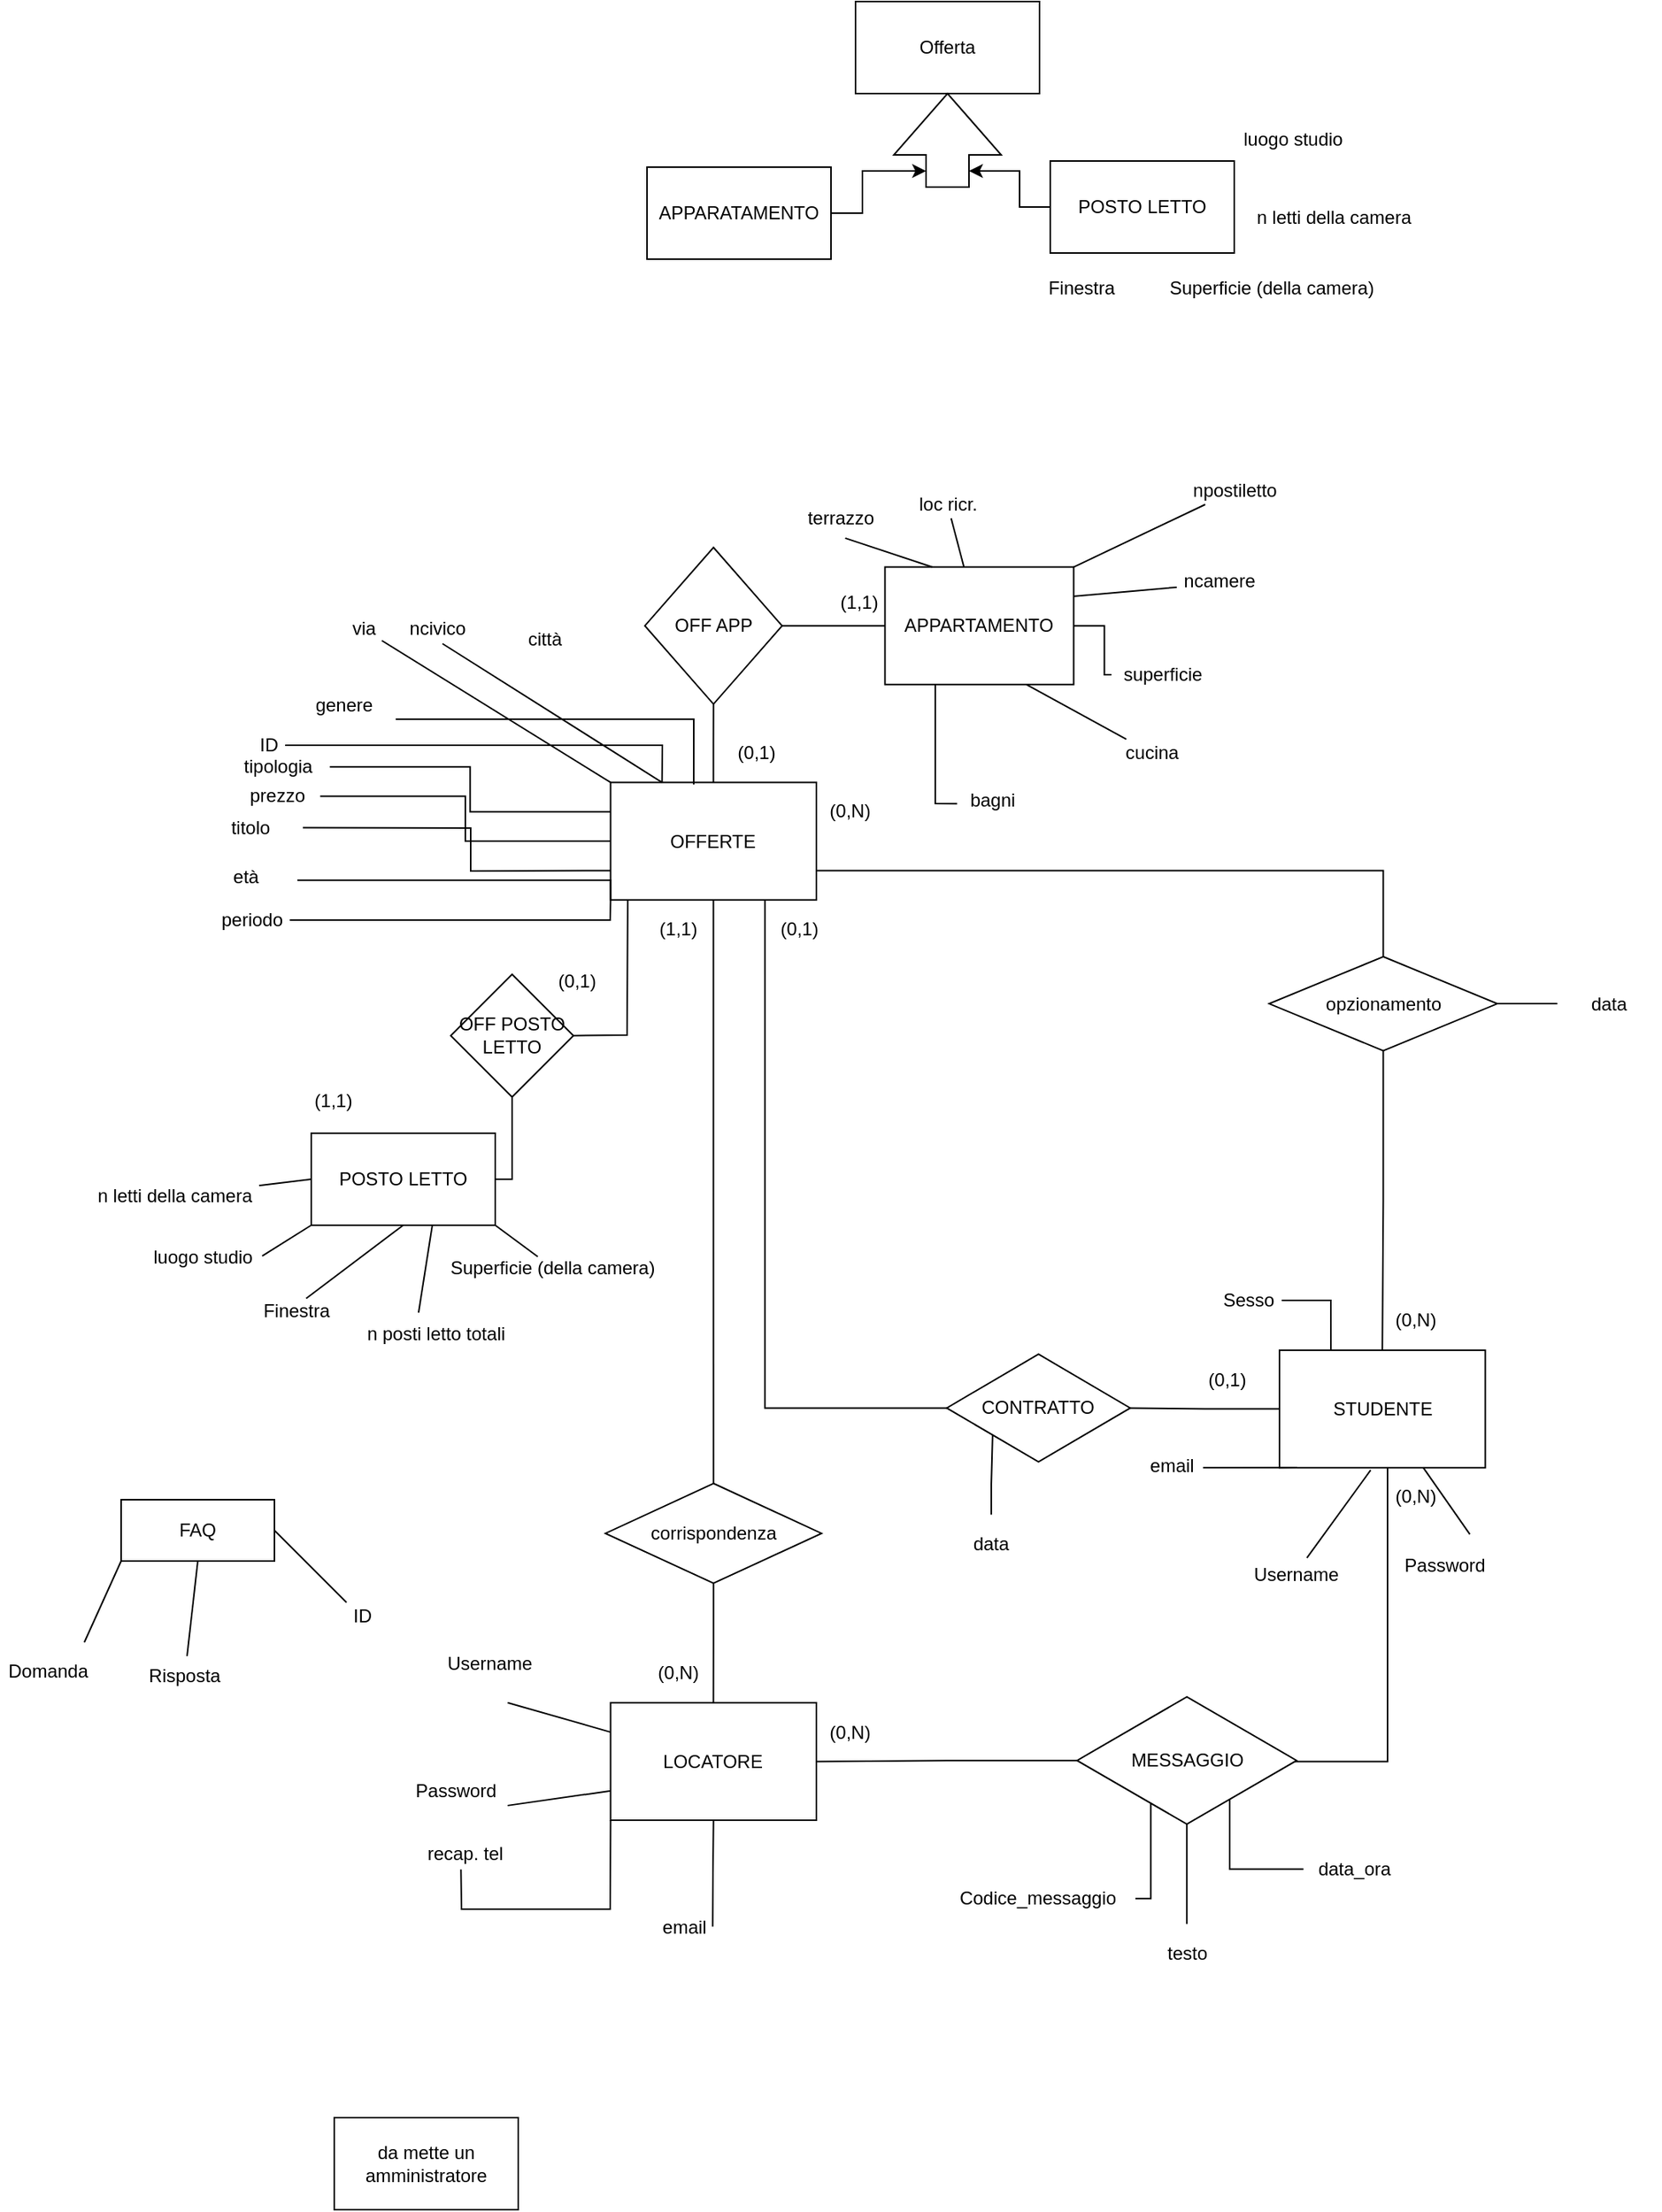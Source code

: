 <mxfile version="16.5.1" type="device"><diagram id="z57Wi7Y7jEFTmoIpjffw" name="Page-1"><mxGraphModel dx="2331" dy="1933" grid="0" gridSize="10" guides="1" tooltips="1" connect="1" arrows="1" fold="1" page="1" pageScale="1" pageWidth="827" pageHeight="1169" math="0" shadow="0"><root><mxCell id="0"/><mxCell id="1" parent="0"/><mxCell id="gK9bhEkIZQYMrvfw7WXE-96" value="" style="group" parent="1" vertex="1" connectable="0"><mxGeometry x="11" y="-196" width="792" height="936" as="geometry"/></mxCell><mxCell id="gK9bhEkIZQYMrvfw7WXE-86" value="Codice_messaggio" style="text;html=1;strokeColor=none;fillColor=none;align=center;verticalAlign=middle;whiteSpace=wrap;rounded=0;" parent="gK9bhEkIZQYMrvfw7WXE-96" vertex="1"><mxGeometry x="350.136" y="861.937" width="126.407" height="38.308" as="geometry"/></mxCell><mxCell id="gK9bhEkIZQYMrvfw7WXE-87" value="testo" style="text;html=1;strokeColor=none;fillColor=none;align=center;verticalAlign=middle;whiteSpace=wrap;rounded=0;" parent="gK9bhEkIZQYMrvfw7WXE-96" vertex="1"><mxGeometry x="476.542" y="897.692" width="67.119" height="38.308" as="geometry"/></mxCell><mxCell id="gK9bhEkIZQYMrvfw7WXE-88" value="data_ora" style="text;html=1;strokeColor=none;fillColor=none;align=center;verticalAlign=middle;whiteSpace=wrap;rounded=0;" parent="gK9bhEkIZQYMrvfw7WXE-96" vertex="1"><mxGeometry x="586.169" y="842.783" width="67.119" height="38.308" as="geometry"/></mxCell><mxCell id="gK9bhEkIZQYMrvfw7WXE-91" style="edgeStyle=orthogonalEdgeStyle;rounded=0;orthogonalLoop=1;jettySize=auto;html=1;entryX=1;entryY=0.5;entryDx=0;entryDy=0;endArrow=none;endFill=0;" parent="gK9bhEkIZQYMrvfw7WXE-96" source="gK9bhEkIZQYMrvfw7WXE-81" target="gK9bhEkIZQYMrvfw7WXE-86" edge="1"><mxGeometry relative="1" as="geometry"><Array as="points"><mxPoint x="486.61" y="881.091"/></Array></mxGeometry></mxCell><mxCell id="gK9bhEkIZQYMrvfw7WXE-93" style="edgeStyle=orthogonalEdgeStyle;rounded=0;orthogonalLoop=1;jettySize=auto;html=1;entryX=0.5;entryY=0;entryDx=0;entryDy=0;endArrow=none;endFill=0;" parent="gK9bhEkIZQYMrvfw7WXE-96" source="gK9bhEkIZQYMrvfw7WXE-81" target="gK9bhEkIZQYMrvfw7WXE-87" edge="1"><mxGeometry relative="1" as="geometry"/></mxCell><mxCell id="gK9bhEkIZQYMrvfw7WXE-94" style="edgeStyle=orthogonalEdgeStyle;rounded=0;orthogonalLoop=1;jettySize=auto;html=1;entryX=0;entryY=0.5;entryDx=0;entryDy=0;endArrow=none;endFill=0;" parent="gK9bhEkIZQYMrvfw7WXE-96" source="gK9bhEkIZQYMrvfw7WXE-81" target="gK9bhEkIZQYMrvfw7WXE-88" edge="1"><mxGeometry relative="1" as="geometry"><Array as="points"><mxPoint x="538.068" y="861.937"/></Array></mxGeometry></mxCell><mxCell id="gK9bhEkIZQYMrvfw7WXE-1" value="OFFERTE" style="rounded=0;whiteSpace=wrap;html=1;" parent="gK9bhEkIZQYMrvfw7WXE-96" vertex="1"><mxGeometry x="134.237" y="153.233" width="134.237" height="76.617" as="geometry"/></mxCell><mxCell id="gK9bhEkIZQYMrvfw7WXE-7" value="" style="edgeStyle=orthogonalEdgeStyle;rounded=0;orthogonalLoop=1;jettySize=auto;html=1;endArrow=none;endFill=0;exitX=1;exitY=0.75;exitDx=0;exitDy=0;" parent="gK9bhEkIZQYMrvfw7WXE-96" source="gK9bhEkIZQYMrvfw7WXE-1" target="gK9bhEkIZQYMrvfw7WXE-6" edge="1"><mxGeometry relative="1" as="geometry"><mxPoint x="637.627" y="229.85" as="sourcePoint"/></mxGeometry></mxCell><mxCell id="gK9bhEkIZQYMrvfw7WXE-6" value="opzionamento" style="rhombus;whiteSpace=wrap;html=1;rounded=0;" parent="gK9bhEkIZQYMrvfw7WXE-96" vertex="1"><mxGeometry x="563.797" y="266.881" width="148.78" height="61.293" as="geometry"/></mxCell><mxCell id="gK9bhEkIZQYMrvfw7WXE-8" value="STUDENTE" style="whiteSpace=wrap;html=1;rounded=0;" parent="gK9bhEkIZQYMrvfw7WXE-96" vertex="1"><mxGeometry x="570.508" y="523.547" width="134.237" height="76.617" as="geometry"/></mxCell><mxCell id="gK9bhEkIZQYMrvfw7WXE-9" value="" style="edgeStyle=orthogonalEdgeStyle;rounded=0;orthogonalLoop=1;jettySize=auto;html=1;endArrow=none;endFill=0;" parent="gK9bhEkIZQYMrvfw7WXE-96" source="gK9bhEkIZQYMrvfw7WXE-6" target="gK9bhEkIZQYMrvfw7WXE-8" edge="1"><mxGeometry relative="1" as="geometry"/></mxCell><mxCell id="gK9bhEkIZQYMrvfw7WXE-12" style="edgeStyle=orthogonalEdgeStyle;rounded=0;orthogonalLoop=1;jettySize=auto;html=1;entryX=0.75;entryY=1;entryDx=0;entryDy=0;endArrow=none;endFill=0;" parent="gK9bhEkIZQYMrvfw7WXE-96" source="gK9bhEkIZQYMrvfw7WXE-10" target="gK9bhEkIZQYMrvfw7WXE-1" edge="1"><mxGeometry relative="1" as="geometry"/></mxCell><mxCell id="gK9bhEkIZQYMrvfw7WXE-10" value="CONTRATTO" style="rhombus;whiteSpace=wrap;html=1;rounded=0;" parent="gK9bhEkIZQYMrvfw7WXE-96" vertex="1"><mxGeometry x="353.492" y="526.101" width="119.695" height="70.232" as="geometry"/></mxCell><mxCell id="gK9bhEkIZQYMrvfw7WXE-11" value="" style="edgeStyle=orthogonalEdgeStyle;rounded=0;orthogonalLoop=1;jettySize=auto;html=1;endArrow=none;endFill=0;" parent="gK9bhEkIZQYMrvfw7WXE-96" source="gK9bhEkIZQYMrvfw7WXE-8" target="gK9bhEkIZQYMrvfw7WXE-10" edge="1"><mxGeometry relative="1" as="geometry"/></mxCell><mxCell id="gK9bhEkIZQYMrvfw7WXE-13" value="corrispondenza" style="rhombus;whiteSpace=wrap;html=1;rounded=0;" parent="gK9bhEkIZQYMrvfw7WXE-96" vertex="1"><mxGeometry x="130.881" y="610.379" width="140.949" height="65.124" as="geometry"/></mxCell><mxCell id="gK9bhEkIZQYMrvfw7WXE-14" value="" style="edgeStyle=orthogonalEdgeStyle;rounded=0;orthogonalLoop=1;jettySize=auto;html=1;endArrow=none;endFill=0;" parent="gK9bhEkIZQYMrvfw7WXE-96" source="gK9bhEkIZQYMrvfw7WXE-1" target="gK9bhEkIZQYMrvfw7WXE-13" edge="1"><mxGeometry relative="1" as="geometry"/></mxCell><mxCell id="gK9bhEkIZQYMrvfw7WXE-15" value="LOCATORE" style="whiteSpace=wrap;html=1;rounded=0;" parent="gK9bhEkIZQYMrvfw7WXE-96" vertex="1"><mxGeometry x="134.237" y="753.397" width="134.237" height="76.617" as="geometry"/></mxCell><mxCell id="gK9bhEkIZQYMrvfw7WXE-16" value="" style="edgeStyle=orthogonalEdgeStyle;rounded=0;orthogonalLoop=1;jettySize=auto;html=1;endArrow=none;endFill=0;" parent="gK9bhEkIZQYMrvfw7WXE-96" source="gK9bhEkIZQYMrvfw7WXE-13" target="gK9bhEkIZQYMrvfw7WXE-15" edge="1"><mxGeometry relative="1" as="geometry"/></mxCell><mxCell id="gK9bhEkIZQYMrvfw7WXE-17" value="(0,N)" style="text;html=1;strokeColor=none;fillColor=none;align=center;verticalAlign=middle;whiteSpace=wrap;rounded=0;" parent="gK9bhEkIZQYMrvfw7WXE-96" vertex="1"><mxGeometry x="257.288" y="153.233" width="67.119" height="38.308" as="geometry"/></mxCell><mxCell id="gK9bhEkIZQYMrvfw7WXE-18" value="(0,N)" style="text;html=1;strokeColor=none;fillColor=none;align=center;verticalAlign=middle;whiteSpace=wrap;rounded=0;" parent="gK9bhEkIZQYMrvfw7WXE-96" vertex="1"><mxGeometry x="626.441" y="485.239" width="67.119" height="38.308" as="geometry"/></mxCell><mxCell id="gK9bhEkIZQYMrvfw7WXE-19" value="(0,N)" style="text;html=1;strokeColor=none;fillColor=none;align=center;verticalAlign=middle;whiteSpace=wrap;rounded=0;" parent="gK9bhEkIZQYMrvfw7WXE-96" vertex="1"><mxGeometry x="145.424" y="715.089" width="67.119" height="38.308" as="geometry"/></mxCell><mxCell id="gK9bhEkIZQYMrvfw7WXE-20" value="(0,1)" style="text;html=1;strokeColor=none;fillColor=none;align=center;verticalAlign=middle;whiteSpace=wrap;rounded=0;" parent="gK9bhEkIZQYMrvfw7WXE-96" vertex="1"><mxGeometry x="503.39" y="523.547" width="67.119" height="38.308" as="geometry"/></mxCell><mxCell id="gK9bhEkIZQYMrvfw7WXE-21" value="(0,1)" style="text;html=1;strokeColor=none;fillColor=none;align=center;verticalAlign=middle;whiteSpace=wrap;rounded=0;" parent="gK9bhEkIZQYMrvfw7WXE-96" vertex="1"><mxGeometry x="223.729" y="229.85" width="67.119" height="38.308" as="geometry"/></mxCell><mxCell id="gK9bhEkIZQYMrvfw7WXE-22" value="(1,1)" style="text;html=1;strokeColor=none;fillColor=none;align=center;verticalAlign=middle;whiteSpace=wrap;rounded=0;" parent="gK9bhEkIZQYMrvfw7WXE-96" vertex="1"><mxGeometry x="145.424" y="229.85" width="67.119" height="38.308" as="geometry"/></mxCell><mxCell id="gK9bhEkIZQYMrvfw7WXE-25" value="OFF APP" style="rhombus;whiteSpace=wrap;html=1;rounded=0;" parent="gK9bhEkIZQYMrvfw7WXE-96" vertex="1"><mxGeometry x="156.61" width="89.492" height="102.156" as="geometry"/></mxCell><mxCell id="gK9bhEkIZQYMrvfw7WXE-26" value="" style="edgeStyle=orthogonalEdgeStyle;rounded=0;orthogonalLoop=1;jettySize=auto;html=1;endArrow=none;endFill=0;" parent="gK9bhEkIZQYMrvfw7WXE-96" source="gK9bhEkIZQYMrvfw7WXE-1" target="gK9bhEkIZQYMrvfw7WXE-25" edge="1"><mxGeometry relative="1" as="geometry"/></mxCell><mxCell id="gK9bhEkIZQYMrvfw7WXE-27" value="APPARTAMENTO" style="whiteSpace=wrap;html=1;rounded=0;" parent="gK9bhEkIZQYMrvfw7WXE-96" vertex="1"><mxGeometry x="313.22" y="12.769" width="123.051" height="76.617" as="geometry"/></mxCell><mxCell id="gK9bhEkIZQYMrvfw7WXE-28" value="" style="edgeStyle=orthogonalEdgeStyle;rounded=0;orthogonalLoop=1;jettySize=auto;html=1;endArrow=none;endFill=0;" parent="gK9bhEkIZQYMrvfw7WXE-96" source="gK9bhEkIZQYMrvfw7WXE-25" target="gK9bhEkIZQYMrvfw7WXE-27" edge="1"><mxGeometry relative="1" as="geometry"/></mxCell><mxCell id="gK9bhEkIZQYMrvfw7WXE-32" value="Username" style="text;html=1;strokeColor=none;fillColor=none;align=center;verticalAlign=middle;whiteSpace=wrap;rounded=0;" parent="gK9bhEkIZQYMrvfw7WXE-96" vertex="1"><mxGeometry x="22.373" y="708.704" width="67.119" height="38.308" as="geometry"/></mxCell><mxCell id="gK9bhEkIZQYMrvfw7WXE-33" value="" style="endArrow=none;html=1;rounded=0;entryX=0;entryY=0.25;entryDx=0;entryDy=0;" parent="gK9bhEkIZQYMrvfw7WXE-96" target="gK9bhEkIZQYMrvfw7WXE-15" edge="1"><mxGeometry width="50" height="50" relative="1" as="geometry"><mxPoint x="67.119" y="753.397" as="sourcePoint"/><mxPoint x="145.424" y="223.465" as="targetPoint"/></mxGeometry></mxCell><mxCell id="gK9bhEkIZQYMrvfw7WXE-34" value="Password" style="text;html=1;strokeColor=none;fillColor=none;align=center;verticalAlign=middle;whiteSpace=wrap;rounded=0;" parent="gK9bhEkIZQYMrvfw7WXE-96" vertex="1"><mxGeometry y="791.705" width="67.119" height="38.308" as="geometry"/></mxCell><mxCell id="gK9bhEkIZQYMrvfw7WXE-35" value="" style="endArrow=none;html=1;rounded=0;entryX=0;entryY=0.75;entryDx=0;entryDy=0;exitX=1;exitY=0.75;exitDx=0;exitDy=0;" parent="gK9bhEkIZQYMrvfw7WXE-96" source="gK9bhEkIZQYMrvfw7WXE-34" target="gK9bhEkIZQYMrvfw7WXE-15" edge="1"><mxGeometry width="50" height="50" relative="1" as="geometry"><mxPoint x="78.305" y="766.166" as="sourcePoint"/><mxPoint x="145.424" y="785.321" as="targetPoint"/></mxGeometry></mxCell><mxCell id="gK9bhEkIZQYMrvfw7WXE-45" value="(0,1)" style="text;html=1;strokeColor=none;fillColor=none;align=center;verticalAlign=middle;whiteSpace=wrap;rounded=0;" parent="gK9bhEkIZQYMrvfw7WXE-96" vertex="1"><mxGeometry x="195.763" y="114.925" width="67.119" height="38.308" as="geometry"/></mxCell><mxCell id="gK9bhEkIZQYMrvfw7WXE-46" value="(1,1)" style="text;html=1;strokeColor=none;fillColor=none;align=center;verticalAlign=middle;whiteSpace=wrap;rounded=0;" parent="gK9bhEkIZQYMrvfw7WXE-96" vertex="1"><mxGeometry x="262.878" y="16.599" width="67.119" height="38.308" as="geometry"/></mxCell><mxCell id="gK9bhEkIZQYMrvfw7WXE-47" value="Username" style="text;html=1;strokeColor=none;fillColor=none;align=center;verticalAlign=middle;whiteSpace=wrap;rounded=0;" parent="gK9bhEkIZQYMrvfw7WXE-96" vertex="1"><mxGeometry x="548.136" y="651.241" width="67.119" height="38.308" as="geometry"/></mxCell><mxCell id="gK9bhEkIZQYMrvfw7WXE-48" value="" style="endArrow=none;html=1;rounded=0;entryX=0.443;entryY=1.02;entryDx=0;entryDy=0;entryPerimeter=0;" parent="gK9bhEkIZQYMrvfw7WXE-96" target="gK9bhEkIZQYMrvfw7WXE-8" edge="1"><mxGeometry width="50" height="50" relative="1" as="geometry"><mxPoint x="588.407" y="658.903" as="sourcePoint"/><mxPoint x="626.441" y="689.55" as="targetPoint"/></mxGeometry></mxCell><mxCell id="gK9bhEkIZQYMrvfw7WXE-49" value="Password" style="text;html=1;strokeColor=none;fillColor=none;align=center;verticalAlign=middle;whiteSpace=wrap;rounded=0;" parent="gK9bhEkIZQYMrvfw7WXE-96" vertex="1"><mxGeometry x="645.458" y="644.857" width="67.119" height="38.308" as="geometry"/></mxCell><mxCell id="gK9bhEkIZQYMrvfw7WXE-50" value="" style="endArrow=none;html=1;rounded=0;" parent="gK9bhEkIZQYMrvfw7WXE-96" target="gK9bhEkIZQYMrvfw7WXE-8" edge="1"><mxGeometry width="50" height="50" relative="1" as="geometry"><mxPoint x="694.678" y="643.58" as="sourcePoint"/><mxPoint x="626.441" y="727.858" as="targetPoint"/></mxGeometry></mxCell><mxCell id="gK9bhEkIZQYMrvfw7WXE-63" value="superficie" style="text;html=1;strokeColor=none;fillColor=none;align=center;verticalAlign=middle;whiteSpace=wrap;rounded=0;" parent="gK9bhEkIZQYMrvfw7WXE-96" vertex="1"><mxGeometry x="460.881" y="63.847" width="67.119" height="38.308" as="geometry"/></mxCell><mxCell id="gK9bhEkIZQYMrvfw7WXE-64" style="edgeStyle=orthogonalEdgeStyle;rounded=0;orthogonalLoop=1;jettySize=auto;html=1;endArrow=none;endFill=0;" parent="gK9bhEkIZQYMrvfw7WXE-96" source="gK9bhEkIZQYMrvfw7WXE-27" target="gK9bhEkIZQYMrvfw7WXE-63" edge="1"><mxGeometry relative="1" as="geometry"/></mxCell><mxCell id="gK9bhEkIZQYMrvfw7WXE-77" style="edgeStyle=orthogonalEdgeStyle;rounded=0;orthogonalLoop=1;jettySize=auto;html=1;entryX=0;entryY=1;entryDx=0;entryDy=0;endArrow=none;endFill=0;" parent="gK9bhEkIZQYMrvfw7WXE-96" source="gK9bhEkIZQYMrvfw7WXE-76" target="gK9bhEkIZQYMrvfw7WXE-10" edge="1"><mxGeometry relative="1" as="geometry"/></mxCell><mxCell id="gK9bhEkIZQYMrvfw7WXE-76" value="data" style="text;html=1;strokeColor=none;fillColor=none;align=center;verticalAlign=middle;whiteSpace=wrap;rounded=0;" parent="gK9bhEkIZQYMrvfw7WXE-96" vertex="1"><mxGeometry x="349.017" y="630.81" width="67.119" height="38.308" as="geometry"/></mxCell><mxCell id="gK9bhEkIZQYMrvfw7WXE-79" style="edgeStyle=orthogonalEdgeStyle;rounded=0;orthogonalLoop=1;jettySize=auto;html=1;endArrow=none;endFill=0;" parent="gK9bhEkIZQYMrvfw7WXE-96" source="gK9bhEkIZQYMrvfw7WXE-78" target="gK9bhEkIZQYMrvfw7WXE-6" edge="1"><mxGeometry relative="1" as="geometry"/></mxCell><mxCell id="gK9bhEkIZQYMrvfw7WXE-78" value="data" style="text;html=1;strokeColor=none;fillColor=none;align=center;verticalAlign=middle;whiteSpace=wrap;rounded=0;" parent="gK9bhEkIZQYMrvfw7WXE-96" vertex="1"><mxGeometry x="751.729" y="278.374" width="67.119" height="38.308" as="geometry"/></mxCell><mxCell id="gK9bhEkIZQYMrvfw7WXE-83" style="edgeStyle=orthogonalEdgeStyle;rounded=0;orthogonalLoop=1;jettySize=auto;html=1;entryX=1;entryY=0.5;entryDx=0;entryDy=0;endArrow=none;endFill=0;" parent="gK9bhEkIZQYMrvfw7WXE-96" source="gK9bhEkIZQYMrvfw7WXE-81" target="gK9bhEkIZQYMrvfw7WXE-15" edge="1"><mxGeometry relative="1" as="geometry"/></mxCell><mxCell id="gK9bhEkIZQYMrvfw7WXE-81" value="MESSAGGIO" style="rhombus;whiteSpace=wrap;html=1;rounded=0;" parent="gK9bhEkIZQYMrvfw7WXE-96" vertex="1"><mxGeometry x="438.508" y="749.566" width="143.186" height="83.001" as="geometry"/></mxCell><mxCell id="gK9bhEkIZQYMrvfw7WXE-82" value="" style="edgeStyle=orthogonalEdgeStyle;rounded=0;orthogonalLoop=1;jettySize=auto;html=1;endArrow=none;endFill=0;" parent="gK9bhEkIZQYMrvfw7WXE-96" source="gK9bhEkIZQYMrvfw7WXE-8" target="gK9bhEkIZQYMrvfw7WXE-81" edge="1"><mxGeometry relative="1" as="geometry"><Array as="points"><mxPoint x="640.983" y="791.705"/></Array></mxGeometry></mxCell><mxCell id="gK9bhEkIZQYMrvfw7WXE-84" value="(0,N)" style="text;html=1;strokeColor=none;fillColor=none;align=center;verticalAlign=middle;whiteSpace=wrap;rounded=0;" parent="gK9bhEkIZQYMrvfw7WXE-96" vertex="1"><mxGeometry x="257.288" y="753.397" width="67.119" height="38.308" as="geometry"/></mxCell><mxCell id="gK9bhEkIZQYMrvfw7WXE-85" value="(0,N)" style="text;html=1;strokeColor=none;fillColor=none;align=center;verticalAlign=middle;whiteSpace=wrap;rounded=0;" parent="gK9bhEkIZQYMrvfw7WXE-96" vertex="1"><mxGeometry x="626.441" y="600.164" width="67.119" height="38.308" as="geometry"/></mxCell><mxCell id="ZsOFmLuk1b20gnBXUG90-9" value="bagni" style="text;html=1;align=center;verticalAlign=middle;resizable=0;points=[];autosize=1;strokeColor=none;fillColor=none;" parent="gK9bhEkIZQYMrvfw7WXE-96" vertex="1"><mxGeometry x="362.574" y="156.003" width="40" height="18" as="geometry"/></mxCell><mxCell id="ZsOFmLuk1b20gnBXUG90-8" value="" style="endArrow=none;html=1;rounded=0;entryX=-0.058;entryY=0.62;entryDx=0;entryDy=0;entryPerimeter=0;" parent="gK9bhEkIZQYMrvfw7WXE-96" target="ZsOFmLuk1b20gnBXUG90-9" edge="1"><mxGeometry relative="1" as="geometry"><mxPoint x="346" y="89" as="sourcePoint"/><mxPoint x="594" y="182.603" as="targetPoint"/><Array as="points"><mxPoint x="346" y="167"/></Array></mxGeometry></mxCell><mxCell id="ZsOFmLuk1b20gnBXUG90-16" value="Sesso" style="text;html=1;align=center;verticalAlign=middle;resizable=0;points=[];autosize=1;strokeColor=none;fillColor=none;" parent="gK9bhEkIZQYMrvfw7WXE-96" vertex="1"><mxGeometry x="528" y="482" width="44" height="18" as="geometry"/></mxCell><mxCell id="ZsOFmLuk1b20gnBXUG90-17" value="" style="endArrow=none;html=1;rounded=0;exitX=0.25;exitY=0;exitDx=0;exitDy=0;" parent="gK9bhEkIZQYMrvfw7WXE-96" source="gK9bhEkIZQYMrvfw7WXE-8" target="ZsOFmLuk1b20gnBXUG90-16" edge="1"><mxGeometry relative="1" as="geometry"><mxPoint x="310" y="425" as="sourcePoint"/><mxPoint x="470" y="425" as="targetPoint"/><Array as="points"><mxPoint x="604" y="491"/></Array></mxGeometry></mxCell><mxCell id="ZsOFmLuk1b20gnBXUG90-76" value="" style="endArrow=none;html=1;rounded=0;entryX=1;entryY=0.5;entryDx=0;entryDy=0;exitX=0;exitY=0.75;exitDx=0;exitDy=0;" parent="gK9bhEkIZQYMrvfw7WXE-96" source="gK9bhEkIZQYMrvfw7WXE-1" target="gK9bhEkIZQYMrvfw7WXE-54" edge="1"><mxGeometry relative="1" as="geometry"><mxPoint x="-108.89" y="229.85" as="sourcePoint"/><mxPoint x="51.11" y="229.85" as="targetPoint"/><Array as="points"><mxPoint x="43" y="211"/><mxPoint x="43" y="183"/></Array></mxGeometry></mxCell><mxCell id="ZsOFmLuk1b20gnBXUG90-60" value="OFF POSTO LETTO" style="rhombus;whiteSpace=wrap;html=1;" parent="gK9bhEkIZQYMrvfw7WXE-96" vertex="1"><mxGeometry x="30" y="278.37" width="80" height="80" as="geometry"/></mxCell><mxCell id="ZsOFmLuk1b20gnBXUG90-78" value="" style="endArrow=none;html=1;rounded=0;exitX=1;exitY=0.5;exitDx=0;exitDy=0;entryX=0;entryY=0;entryDx=0;entryDy=0;" parent="gK9bhEkIZQYMrvfw7WXE-96" source="ZsOFmLuk1b20gnBXUG90-60" target="gK9bhEkIZQYMrvfw7WXE-22" edge="1"><mxGeometry relative="1" as="geometry"><mxPoint x="294.75" y="331" as="sourcePoint"/><mxPoint x="454.75" y="331" as="targetPoint"/><Array as="points"><mxPoint x="145" y="318"/></Array></mxGeometry></mxCell><mxCell id="ZsOFmLuk1b20gnBXUG90-69" value="Superficie (della camera)" style="text;html=1;align=center;verticalAlign=middle;resizable=0;points=[];autosize=1;strokeColor=none;fillColor=none;" parent="gK9bhEkIZQYMrvfw7WXE-96" vertex="1"><mxGeometry x="23.81" y="461" width="144" height="18" as="geometry"/></mxCell><mxCell id="ZsOFmLuk1b20gnBXUG90-67" value="POSTO LETTO" style="whiteSpace=wrap;html=1;" parent="gK9bhEkIZQYMrvfw7WXE-96" vertex="1"><mxGeometry x="-61" y="382" width="120" height="60" as="geometry"/></mxCell><mxCell id="ZsOFmLuk1b20gnBXUG90-79" value="" style="endArrow=none;html=1;rounded=0;entryX=0.5;entryY=1;entryDx=0;entryDy=0;exitX=1;exitY=0.5;exitDx=0;exitDy=0;" parent="gK9bhEkIZQYMrvfw7WXE-96" source="ZsOFmLuk1b20gnBXUG90-67" target="ZsOFmLuk1b20gnBXUG90-60" edge="1"><mxGeometry relative="1" as="geometry"><mxPoint x="212" y="369" as="sourcePoint"/><mxPoint x="372" y="369" as="targetPoint"/><Array as="points"><mxPoint x="70" y="412"/></Array></mxGeometry></mxCell><mxCell id="gK9bhEkIZQYMrvfw7WXE-55" value="" style="group" parent="gK9bhEkIZQYMrvfw7WXE-96" vertex="1" connectable="0"><mxGeometry x="-133.564" y="162.299" width="67.119" height="38.308" as="geometry"/></mxCell><mxCell id="gK9bhEkIZQYMrvfw7WXE-56" value="" style="group" parent="gK9bhEkIZQYMrvfw7WXE-55" vertex="1" connectable="0"><mxGeometry y="1.277" width="67.119" height="38.308" as="geometry"/></mxCell><mxCell id="gK9bhEkIZQYMrvfw7WXE-54" value="titolo" style="text;html=1;strokeColor=none;fillColor=none;align=center;verticalAlign=middle;whiteSpace=wrap;rounded=0;" parent="gK9bhEkIZQYMrvfw7WXE-56" vertex="1"><mxGeometry width="67.119" height="38.308" as="geometry"/></mxCell><mxCell id="ZsOFmLuk1b20gnBXUG90-82" value="" style="endArrow=none;html=1;rounded=0;entryX=1;entryY=1;entryDx=0;entryDy=0;exitX=0.437;exitY=0.085;exitDx=0;exitDy=0;exitPerimeter=0;" parent="gK9bhEkIZQYMrvfw7WXE-96" source="ZsOFmLuk1b20gnBXUG90-69" target="ZsOFmLuk1b20gnBXUG90-67" edge="1"><mxGeometry relative="1" as="geometry"><mxPoint x="-277" y="339" as="sourcePoint"/><mxPoint x="-117" y="339" as="targetPoint"/></mxGeometry></mxCell><mxCell id="ZsOFmLuk1b20gnBXUG90-45" value="cucina" style="text;html=1;align=center;verticalAlign=middle;resizable=0;points=[];autosize=1;strokeColor=none;fillColor=none;" parent="gK9bhEkIZQYMrvfw7WXE-96" vertex="1"><mxGeometry x="465" y="125.08" width="44" height="18" as="geometry"/></mxCell><mxCell id="ZsOFmLuk1b20gnBXUG90-87" value="" style="endArrow=none;html=1;rounded=0;exitX=0.75;exitY=1;exitDx=0;exitDy=0;" parent="gK9bhEkIZQYMrvfw7WXE-96" source="gK9bhEkIZQYMrvfw7WXE-27" target="ZsOFmLuk1b20gnBXUG90-45" edge="1"><mxGeometry relative="1" as="geometry"><mxPoint x="206" y="-92" as="sourcePoint"/><mxPoint x="366" y="-92" as="targetPoint"/></mxGeometry></mxCell><mxCell id="ZsOFmLuk1b20gnBXUG90-55" value="ncamere" style="text;html=1;align=center;verticalAlign=middle;resizable=0;points=[];autosize=1;strokeColor=none;fillColor=none;" parent="gK9bhEkIZQYMrvfw7WXE-96" vertex="1"><mxGeometry x="503.39" y="12.77" width="56" height="18" as="geometry"/></mxCell><mxCell id="ZsOFmLuk1b20gnBXUG90-89" value="" style="endArrow=none;html=1;rounded=0;entryX=0.002;entryY=0.732;entryDx=0;entryDy=0;entryPerimeter=0;exitX=1;exitY=0.25;exitDx=0;exitDy=0;" parent="gK9bhEkIZQYMrvfw7WXE-96" source="gK9bhEkIZQYMrvfw7WXE-27" target="ZsOFmLuk1b20gnBXUG90-55" edge="1"><mxGeometry relative="1" as="geometry"><mxPoint x="216" y="-82" as="sourcePoint"/><mxPoint x="376" y="-82" as="targetPoint"/></mxGeometry></mxCell><mxCell id="ZsOFmLuk1b20gnBXUG90-42" value="via" style="text;html=1;align=center;verticalAlign=middle;resizable=0;points=[];autosize=1;strokeColor=none;fillColor=none;" parent="gK9bhEkIZQYMrvfw7WXE-96" vertex="1"><mxGeometry x="-39.94" y="44" width="25" height="18" as="geometry"/></mxCell><mxCell id="ZsOFmLuk1b20gnBXUG90-43" value="ncivico" style="text;html=1;align=center;verticalAlign=middle;resizable=0;points=[];autosize=1;strokeColor=none;fillColor=none;" parent="gK9bhEkIZQYMrvfw7WXE-96" vertex="1"><mxGeometry x="-2.94" y="44" width="47" height="18" as="geometry"/></mxCell><mxCell id="ZsOFmLuk1b20gnBXUG90-44" value="città" style="text;html=1;align=center;verticalAlign=middle;resizable=0;points=[];autosize=1;strokeColor=none;fillColor=none;" parent="gK9bhEkIZQYMrvfw7WXE-96" vertex="1"><mxGeometry x="75.06" y="51" width="32" height="18" as="geometry"/></mxCell><mxCell id="ZsOFmLuk1b20gnBXUG90-13" value="email" style="text;html=1;align=center;verticalAlign=middle;resizable=0;points=[];autosize=1;strokeColor=none;fillColor=none;" parent="gK9bhEkIZQYMrvfw7WXE-96" vertex="1"><mxGeometry x="162" y="891" width="39" height="18" as="geometry"/></mxCell><mxCell id="ZsOFmLuk1b20gnBXUG90-15" value="" style="endArrow=none;html=1;rounded=0;entryX=0.5;entryY=1;entryDx=0;entryDy=0;exitX=0.995;exitY=0.467;exitDx=0;exitDy=0;exitPerimeter=0;" parent="gK9bhEkIZQYMrvfw7WXE-96" source="ZsOFmLuk1b20gnBXUG90-13" target="gK9bhEkIZQYMrvfw7WXE-15" edge="1"><mxGeometry relative="1" as="geometry"><mxPoint x="169" y="868" as="sourcePoint"/><mxPoint x="292" y="898.5" as="targetPoint"/><Array as="points"><mxPoint x="201" y="865"/></Array></mxGeometry></mxCell><mxCell id="RytFvOZV3LywJdz9gTer-9" value="" style="endArrow=none;html=1;rounded=0;entryX=0;entryY=0;entryDx=0;entryDy=0;" edge="1" parent="gK9bhEkIZQYMrvfw7WXE-96" source="ZsOFmLuk1b20gnBXUG90-42" target="gK9bhEkIZQYMrvfw7WXE-1"><mxGeometry relative="1" as="geometry"><mxPoint x="-73" y="-58" as="sourcePoint"/><mxPoint x="87" y="-58" as="targetPoint"/></mxGeometry></mxCell><mxCell id="RytFvOZV3LywJdz9gTer-10" value="" style="endArrow=none;html=1;rounded=0;entryX=0.25;entryY=0;entryDx=0;entryDy=0;exitX=0.586;exitY=1.042;exitDx=0;exitDy=0;exitPerimeter=0;" edge="1" parent="gK9bhEkIZQYMrvfw7WXE-96" source="ZsOFmLuk1b20gnBXUG90-43" target="gK9bhEkIZQYMrvfw7WXE-1"><mxGeometry relative="1" as="geometry"><mxPoint x="75" y="299" as="sourcePoint"/><mxPoint x="235" y="299" as="targetPoint"/></mxGeometry></mxCell><mxCell id="ZsOFmLuk1b20gnBXUG90-25" value="npostiletto" style="text;html=1;align=center;verticalAlign=middle;resizable=0;points=[];autosize=1;strokeColor=none;fillColor=none;" parent="1" vertex="1"><mxGeometry x="520" y="-242" width="64" height="18" as="geometry"/></mxCell><mxCell id="ZsOFmLuk1b20gnBXUG90-26" value="" style="endArrow=none;html=1;rounded=0;exitX=1;exitY=0;exitDx=0;exitDy=0;" parent="1" source="gK9bhEkIZQYMrvfw7WXE-27" target="ZsOFmLuk1b20gnBXUG90-25" edge="1"><mxGeometry relative="1" as="geometry"><mxPoint x="301" y="-307" as="sourcePoint"/><mxPoint x="461" y="-307" as="targetPoint"/><Array as="points"/></mxGeometry></mxCell><mxCell id="ZsOFmLuk1b20gnBXUG90-29" value="recap. tel" style="text;html=1;align=center;verticalAlign=middle;resizable=0;points=[];autosize=1;strokeColor=none;fillColor=none;" parent="1" vertex="1"><mxGeometry x="20" y="647" width="60" height="18" as="geometry"/></mxCell><mxCell id="ZsOFmLuk1b20gnBXUG90-30" value="" style="endArrow=none;html=1;rounded=0;exitX=0.461;exitY=1.065;exitDx=0;exitDy=0;exitPerimeter=0;entryX=0;entryY=1;entryDx=0;entryDy=0;" parent="1" source="ZsOFmLuk1b20gnBXUG90-29" target="gK9bhEkIZQYMrvfw7WXE-15" edge="1"><mxGeometry relative="1" as="geometry"><mxPoint x="52.2" y="698.43" as="sourcePoint"/><mxPoint x="110" y="692" as="targetPoint"/><Array as="points"><mxPoint x="48" y="692"/><mxPoint x="112" y="692"/><mxPoint x="145" y="692"/></Array></mxGeometry></mxCell><mxCell id="ZsOFmLuk1b20gnBXUG90-31" value="email" style="text;html=1;align=center;verticalAlign=middle;resizable=0;points=[];autosize=1;strokeColor=none;fillColor=none;" parent="1" vertex="1"><mxGeometry x="491" y="394" width="39" height="18" as="geometry"/></mxCell><mxCell id="ZsOFmLuk1b20gnBXUG90-32" value="" style="endArrow=none;html=1;rounded=0;exitX=1.043;exitY=0.565;exitDx=0;exitDy=0;exitPerimeter=0;entryX=0;entryY=1;entryDx=0;entryDy=0;" parent="1" source="ZsOFmLuk1b20gnBXUG90-31" target="gK9bhEkIZQYMrvfw7WXE-8" edge="1"><mxGeometry relative="1" as="geometry"><mxPoint x="418" y="261" as="sourcePoint"/><mxPoint x="578" y="261" as="targetPoint"/><Array as="points"><mxPoint x="593" y="404"/></Array></mxGeometry></mxCell><mxCell id="ZsOFmLuk1b20gnBXUG90-35" value="Offerta" style="whiteSpace=wrap;html=1;" parent="1" vertex="1"><mxGeometry x="305" y="-552" width="120" height="60" as="geometry"/></mxCell><mxCell id="ZsOFmLuk1b20gnBXUG90-52" style="edgeStyle=orthogonalEdgeStyle;rounded=0;orthogonalLoop=1;jettySize=auto;html=1;exitX=1;exitY=0.5;exitDx=0;exitDy=0;entryX=0;entryY=0;entryDx=10.5;entryDy=21;entryPerimeter=0;" parent="1" source="ZsOFmLuk1b20gnBXUG90-38" target="ZsOFmLuk1b20gnBXUG90-51" edge="1"><mxGeometry relative="1" as="geometry"/></mxCell><mxCell id="ZsOFmLuk1b20gnBXUG90-38" value="APPARATAMENTO" style="whiteSpace=wrap;html=1;" parent="1" vertex="1"><mxGeometry x="169" y="-444" width="120" height="60" as="geometry"/></mxCell><mxCell id="ZsOFmLuk1b20gnBXUG90-53" style="edgeStyle=orthogonalEdgeStyle;rounded=0;orthogonalLoop=1;jettySize=auto;html=1;exitX=0;exitY=0.5;exitDx=0;exitDy=0;entryX=0;entryY=0;entryDx=10.5;entryDy=49;entryPerimeter=0;" parent="1" source="ZsOFmLuk1b20gnBXUG90-40" target="ZsOFmLuk1b20gnBXUG90-51" edge="1"><mxGeometry relative="1" as="geometry"/></mxCell><mxCell id="ZsOFmLuk1b20gnBXUG90-40" value="POSTO LETTO" style="whiteSpace=wrap;html=1;" parent="1" vertex="1"><mxGeometry x="432" y="-448" width="120" height="60" as="geometry"/></mxCell><mxCell id="ZsOFmLuk1b20gnBXUG90-46" value="loc ricr." style="text;html=1;align=center;verticalAlign=middle;resizable=0;points=[];autosize=1;strokeColor=none;fillColor=none;" parent="1" vertex="1"><mxGeometry x="341" y="-233" width="48" height="18" as="geometry"/></mxCell><mxCell id="ZsOFmLuk1b20gnBXUG90-48" value="luogo studio" style="text;html=1;align=center;verticalAlign=middle;resizable=0;points=[];autosize=1;strokeColor=none;fillColor=none;" parent="1" vertex="1"><mxGeometry x="552" y="-471" width="75" height="18" as="geometry"/></mxCell><mxCell id="ZsOFmLuk1b20gnBXUG90-49" value="Superficie (della camera)" style="text;html=1;align=center;verticalAlign=middle;resizable=0;points=[];autosize=1;strokeColor=none;fillColor=none;" parent="1" vertex="1"><mxGeometry x="504" y="-374" width="144" height="18" as="geometry"/></mxCell><mxCell id="ZsOFmLuk1b20gnBXUG90-50" value="Finestra" style="text;html=1;align=center;verticalAlign=middle;resizable=0;points=[];autosize=1;strokeColor=none;fillColor=none;" parent="1" vertex="1"><mxGeometry x="425" y="-374" width="53" height="18" as="geometry"/></mxCell><mxCell id="ZsOFmLuk1b20gnBXUG90-51" value="" style="html=1;shadow=0;dashed=0;align=center;verticalAlign=middle;shape=mxgraph.arrows2.arrow;dy=0.6;dx=40;direction=north;notch=0;" parent="1" vertex="1"><mxGeometry x="330" y="-492" width="70" height="61" as="geometry"/></mxCell><mxCell id="ZsOFmLuk1b20gnBXUG90-56" value="terrazzo" style="text;html=1;align=center;verticalAlign=middle;resizable=0;points=[];autosize=1;strokeColor=none;fillColor=none;" parent="1" vertex="1"><mxGeometry x="268" y="-224" width="53" height="18" as="geometry"/></mxCell><mxCell id="ZsOFmLuk1b20gnBXUG90-57" value="&amp;nbsp;n letti della camera" style="text;html=1;align=center;verticalAlign=middle;resizable=0;points=[];autosize=1;strokeColor=none;fillColor=none;" parent="1" vertex="1"><mxGeometry x="558" y="-420" width="114" height="18" as="geometry"/></mxCell><mxCell id="gK9bhEkIZQYMrvfw7WXE-74" value="età" style="text;html=1;strokeColor=none;fillColor=none;align=center;verticalAlign=middle;whiteSpace=wrap;rounded=0;" parent="1" vertex="1"><mxGeometry x="-126.121" y="-0.002" width="67.119" height="38.308" as="geometry"/></mxCell><mxCell id="gK9bhEkIZQYMrvfw7WXE-75" style="edgeStyle=orthogonalEdgeStyle;rounded=0;orthogonalLoop=1;jettySize=auto;html=1;entryX=0;entryY=1;entryDx=0;entryDy=0;endArrow=none;endFill=0;" parent="1" source="gK9bhEkIZQYMrvfw7WXE-74" target="gK9bhEkIZQYMrvfw7WXE-1" edge="1"><mxGeometry relative="1" as="geometry"><Array as="points"><mxPoint x="80" y="21"/><mxPoint x="145" y="21"/></Array></mxGeometry></mxCell><mxCell id="ZsOFmLuk1b20gnBXUG90-68" value="luogo studio" style="text;html=1;align=center;verticalAlign=middle;resizable=0;points=[];autosize=1;strokeColor=none;fillColor=none;" parent="1" vertex="1"><mxGeometry x="-159" y="258" width="75" height="18" as="geometry"/></mxCell><mxCell id="ZsOFmLuk1b20gnBXUG90-71" value="&amp;nbsp;n letti della camera" style="text;html=1;align=center;verticalAlign=middle;resizable=0;points=[];autosize=1;strokeColor=none;fillColor=none;" parent="1" vertex="1"><mxGeometry x="-198" y="218" width="114" height="18" as="geometry"/></mxCell><mxCell id="ZsOFmLuk1b20gnBXUG90-80" value="(0,1)" style="text;html=1;align=center;verticalAlign=middle;resizable=0;points=[];autosize=1;strokeColor=none;fillColor=none;" parent="1" vertex="1"><mxGeometry x="105" y="78" width="35" height="18" as="geometry"/></mxCell><mxCell id="ZsOFmLuk1b20gnBXUG90-81" value="(1,1)" style="text;html=1;align=center;verticalAlign=middle;resizable=0;points=[];autosize=1;strokeColor=none;fillColor=none;" parent="1" vertex="1"><mxGeometry x="-54" y="156" width="35" height="18" as="geometry"/></mxCell><mxCell id="ZsOFmLuk1b20gnBXUG90-83" value="" style="endArrow=none;html=1;rounded=0;entryX=0;entryY=0.5;entryDx=0;entryDy=0;" parent="1" source="ZsOFmLuk1b20gnBXUG90-71" target="ZsOFmLuk1b20gnBXUG90-67" edge="1"><mxGeometry relative="1" as="geometry"><mxPoint x="-267" y="110" as="sourcePoint"/><mxPoint x="-107" y="110" as="targetPoint"/></mxGeometry></mxCell><mxCell id="ZsOFmLuk1b20gnBXUG90-84" value="" style="endArrow=none;html=1;rounded=0;entryX=0;entryY=1;entryDx=0;entryDy=0;exitX=1.027;exitY=0.45;exitDx=0;exitDy=0;exitPerimeter=0;" parent="1" source="ZsOFmLuk1b20gnBXUG90-68" target="ZsOFmLuk1b20gnBXUG90-67" edge="1"><mxGeometry relative="1" as="geometry"><mxPoint x="-214" y="315" as="sourcePoint"/><mxPoint x="-54" y="315" as="targetPoint"/></mxGeometry></mxCell><mxCell id="ZsOFmLuk1b20gnBXUG90-86" value="" style="endArrow=none;html=1;rounded=0;" parent="1" source="gK9bhEkIZQYMrvfw7WXE-27" target="ZsOFmLuk1b20gnBXUG90-46" edge="1"><mxGeometry relative="1" as="geometry"><mxPoint x="217" y="-288" as="sourcePoint"/><mxPoint x="377" y="-288" as="targetPoint"/></mxGeometry></mxCell><mxCell id="ZsOFmLuk1b20gnBXUG90-90" value="" style="endArrow=none;html=1;rounded=0;entryX=0.571;entryY=1.22;entryDx=0;entryDy=0;entryPerimeter=0;exitX=0.25;exitY=0;exitDx=0;exitDy=0;" parent="1" source="gK9bhEkIZQYMrvfw7WXE-27" target="ZsOFmLuk1b20gnBXUG90-56" edge="1"><mxGeometry relative="1" as="geometry"><mxPoint x="217" y="-288" as="sourcePoint"/><mxPoint x="377" y="-288" as="targetPoint"/></mxGeometry></mxCell><mxCell id="RytFvOZV3LywJdz9gTer-7" value="" style="endArrow=none;html=1;rounded=0;exitX=0.658;exitY=1.001;exitDx=0;exitDy=0;exitPerimeter=0;" edge="1" parent="1" source="ZsOFmLuk1b20gnBXUG90-67"><mxGeometry relative="1" as="geometry"><mxPoint x="3" y="103" as="sourcePoint"/><mxPoint x="20" y="303" as="targetPoint"/></mxGeometry></mxCell><mxCell id="RytFvOZV3LywJdz9gTer-8" value="n posti letto totali" style="text;html=1;align=center;verticalAlign=middle;resizable=0;points=[];autosize=1;strokeColor=none;fillColor=none;" vertex="1" parent="1"><mxGeometry x="-19" y="308" width="100" height="18" as="geometry"/></mxCell><mxCell id="ZsOFmLuk1b20gnBXUG90-3" value="periodo" style="text;html=1;align=center;verticalAlign=middle;resizable=0;points=[];autosize=1;strokeColor=none;fillColor=none;" parent="1" vertex="1"><mxGeometry x="-114.001" y="38.001" width="50" height="18" as="geometry"/></mxCell><mxCell id="ZsOFmLuk1b20gnBXUG90-77" value="" style="endArrow=none;html=1;rounded=0;entryX=0;entryY=1;entryDx=0;entryDy=0;" parent="1" source="ZsOFmLuk1b20gnBXUG90-3" target="gK9bhEkIZQYMrvfw7WXE-1" edge="1"><mxGeometry relative="1" as="geometry"><mxPoint x="-8" y="93" as="sourcePoint"/><mxPoint x="142" y="29" as="targetPoint"/><Array as="points"><mxPoint x="145" y="47"/></Array></mxGeometry></mxCell><mxCell id="gK9bhEkIZQYMrvfw7WXE-61" value="tipologia" style="text;html=1;strokeColor=none;fillColor=none;align=center;verticalAlign=middle;whiteSpace=wrap;rounded=0;" parent="1" vertex="1"><mxGeometry x="-104.997" y="-72.005" width="67.119" height="38.308" as="geometry"/></mxCell><mxCell id="gK9bhEkIZQYMrvfw7WXE-62" style="edgeStyle=orthogonalEdgeStyle;rounded=0;orthogonalLoop=1;jettySize=auto;html=1;exitX=0;exitY=0.25;exitDx=0;exitDy=0;endArrow=none;endFill=0;" parent="1" source="gK9bhEkIZQYMrvfw7WXE-1" target="gK9bhEkIZQYMrvfw7WXE-61" edge="1"><mxGeometry relative="1" as="geometry"/></mxCell><mxCell id="gK9bhEkIZQYMrvfw7WXE-59" value="prezzo" style="text;html=1;strokeColor=none;fillColor=none;align=center;verticalAlign=middle;whiteSpace=wrap;rounded=0;" parent="1" vertex="1"><mxGeometry x="-100.19" y="-52.92" width="56" height="38.31" as="geometry"/></mxCell><mxCell id="gK9bhEkIZQYMrvfw7WXE-60" style="edgeStyle=orthogonalEdgeStyle;rounded=0;orthogonalLoop=1;jettySize=auto;html=1;entryX=1;entryY=0.5;entryDx=0;entryDy=0;endArrow=none;endFill=0;" parent="1" source="gK9bhEkIZQYMrvfw7WXE-1" target="gK9bhEkIZQYMrvfw7WXE-59" edge="1"><mxGeometry relative="1" as="geometry"/></mxCell><mxCell id="ZsOFmLuk1b20gnBXUG90-18" value="ID" style="text;html=1;align=center;verticalAlign=middle;resizable=0;points=[];autosize=1;strokeColor=none;fillColor=none;" parent="1" vertex="1"><mxGeometry x="-89" y="-75.97" width="22" height="18" as="geometry"/></mxCell><mxCell id="ZsOFmLuk1b20gnBXUG90-72" value="" style="endArrow=none;html=1;rounded=0;exitX=0.25;exitY=0;exitDx=0;exitDy=0;" parent="1" source="gK9bhEkIZQYMrvfw7WXE-1" target="ZsOFmLuk1b20gnBXUG90-18" edge="1"><mxGeometry relative="1" as="geometry"><mxPoint x="223" y="34" as="sourcePoint"/><mxPoint x="383" y="34" as="targetPoint"/><Array as="points"><mxPoint x="179" y="-67"/></Array></mxGeometry></mxCell><mxCell id="gK9bhEkIZQYMrvfw7WXE-70" value="genere" style="text;html=1;strokeColor=none;fillColor=none;align=center;verticalAlign=middle;whiteSpace=wrap;rounded=0;" parent="1" vertex="1"><mxGeometry x="-61.997" y="-111.996" width="67.119" height="38.308" as="geometry"/></mxCell><mxCell id="gK9bhEkIZQYMrvfw7WXE-69" style="edgeStyle=orthogonalEdgeStyle;rounded=0;orthogonalLoop=1;jettySize=auto;html=1;endArrow=none;endFill=0;exitX=0.404;exitY=0.018;exitDx=0;exitDy=0;exitPerimeter=0;" parent="1" source="gK9bhEkIZQYMrvfw7WXE-1" edge="1" target="gK9bhEkIZQYMrvfw7WXE-70"><mxGeometry relative="1" as="geometry"><mxPoint x="202.288" y="-56.813" as="sourcePoint"/><mxPoint x="117.271" y="-83.582" as="targetPoint"/><Array as="points"><mxPoint x="199" y="-84"/></Array></mxGeometry></mxCell><mxCell id="ZsOFmLuk1b20gnBXUG90-70" value="Finestra" style="text;html=1;align=center;verticalAlign=middle;resizable=0;points=[];autosize=1;strokeColor=none;fillColor=none;" parent="1" vertex="1"><mxGeometry x="-87" y="293" width="53" height="18" as="geometry"/></mxCell><mxCell id="ZsOFmLuk1b20gnBXUG90-85" value="" style="endArrow=none;html=1;rounded=0;entryX=0.5;entryY=1;entryDx=0;entryDy=0;exitX=0.636;exitY=0.042;exitDx=0;exitDy=0;exitPerimeter=0;" parent="1" source="ZsOFmLuk1b20gnBXUG90-70" target="ZsOFmLuk1b20gnBXUG90-67" edge="1"><mxGeometry relative="1" as="geometry"><mxPoint x="-219" y="311" as="sourcePoint"/><mxPoint x="-59" y="311" as="targetPoint"/></mxGeometry></mxCell><mxCell id="RytFvOZV3LywJdz9gTer-11" value="FAQ" style="whiteSpace=wrap;html=1;align=center;" vertex="1" parent="1"><mxGeometry x="-174" y="425" width="100" height="40" as="geometry"/></mxCell><mxCell id="RytFvOZV3LywJdz9gTer-12" value="" style="endArrow=none;html=1;rounded=0;entryX=0;entryY=1;entryDx=0;entryDy=0;" edge="1" parent="1" target="RytFvOZV3LywJdz9gTer-11"><mxGeometry relative="1" as="geometry"><mxPoint x="-198" y="518" as="sourcePoint"/><mxPoint x="-38" y="518" as="targetPoint"/></mxGeometry></mxCell><mxCell id="RytFvOZV3LywJdz9gTer-13" value="Domanda" style="text;html=1;align=center;verticalAlign=middle;resizable=0;points=[];autosize=1;strokeColor=none;fillColor=none;" vertex="1" parent="1"><mxGeometry x="-253" y="528" width="62" height="18" as="geometry"/></mxCell><mxCell id="RytFvOZV3LywJdz9gTer-15" value="" style="endArrow=none;html=1;rounded=0;exitX=0.5;exitY=1;exitDx=0;exitDy=0;" edge="1" parent="1" source="RytFvOZV3LywJdz9gTer-11"><mxGeometry relative="1" as="geometry"><mxPoint x="-146" y="511" as="sourcePoint"/><mxPoint x="-131" y="527" as="targetPoint"/></mxGeometry></mxCell><mxCell id="RytFvOZV3LywJdz9gTer-16" value="Risposta" style="text;html=1;align=center;verticalAlign=middle;resizable=0;points=[];autosize=1;strokeColor=none;fillColor=none;" vertex="1" parent="1"><mxGeometry x="-161" y="531" width="56" height="18" as="geometry"/></mxCell><mxCell id="RytFvOZV3LywJdz9gTer-17" value="" style="endArrow=none;html=1;rounded=0;exitX=1;exitY=0.5;exitDx=0;exitDy=0;" edge="1" parent="1" source="RytFvOZV3LywJdz9gTer-11"><mxGeometry relative="1" as="geometry"><mxPoint x="-34" y="441" as="sourcePoint"/><mxPoint x="-27" y="492" as="targetPoint"/></mxGeometry></mxCell><mxCell id="RytFvOZV3LywJdz9gTer-18" value="ID" style="text;html=1;align=center;verticalAlign=middle;resizable=0;points=[];autosize=1;strokeColor=none;fillColor=none;" vertex="1" parent="1"><mxGeometry x="-28" y="492" width="22" height="18" as="geometry"/></mxCell><mxCell id="RytFvOZV3LywJdz9gTer-20" value="da mette un amministratore" style="whiteSpace=wrap;html=1;" vertex="1" parent="1"><mxGeometry x="-35" y="828" width="120" height="60" as="geometry"/></mxCell></root></mxGraphModel></diagram></mxfile>